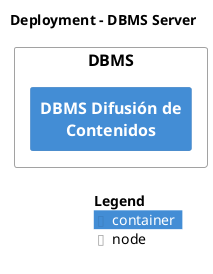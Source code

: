 @startuml
set separator none
title Deployment - DBMS Server

left to right direction

!include <C4/C4>
!include <C4/C4_Context>
!include <C4/C4_Container>
!include <C4/C4_Deployment>

Deployment_Node(DBMSServer.DBMS, "DBMS", $tags="") {
  Container(DBMSServer.DBMS.DBMSDifusióndeContenidos_1, "DBMS Difusión de Contenidos", "", $tags="")
}


SHOW_LEGEND(true)
@enduml